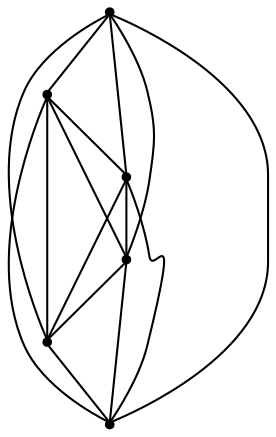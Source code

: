 graph {
  node [shape=point,comment="{\"directed\":false,\"doi\":\"10.1007/978-3-642-18469-7_18\",\"figure\":\"6 (2)\"}"]

  v0 [pos="1340.998352257016,961.2019681654238"]
  v1 [pos="1239.1893278508583,784.9905228756204"]
  v2 [pos="1267.6711099393387,918.8912392652696"]
  v3 [pos="1210.7074185007793,918.8912392652696"]
  v4 [pos="1239.1893278508583,869.5957020359274"]
  v5 [pos="1137.3845030774564,961.2019681654235"]

  v0 -- v1 [id="-1",pos="1340.998352257016,961.2019681654238 1402.1947644670634,954.7593943399413 1446.5730473675733,899.9548092390036 1440.1219024082145,838.7950685170422 1433.670757448856,777.6394610435186 1378.829662214375,733.2865894729239 1317.6333772659264,739.7334396208284 1286.2491398967686,743.0422639663484 1257.7464869061077,759.4865518470674 1239.1893278508583,784.9905228756204"]
  v4 -- v1 [id="-2",pos="1239.1893278508583,869.5957020359274 1239.1893278508583,784.9905228756204 1239.1893278508583,784.9905228756204 1239.1893278508583,784.9905228756204"]
  v5 -- v1 [id="-3",pos="1137.3845030774564,961.2019681654235 1106.0045926026532,957.9015533907634 1077.4977399792367,941.4531322616067 1058.9407081855857,915.9448849106316 1022.7566723613037,866.2035927343865 1033.7740907422426,796.5716465415811 1083.5485199492055,760.4075667758752 1133.3187495234126,724.2434234217317 1203.0012196554192,735.2535070217973 1239.1893278508583,784.9905228756204"]
  v5 -- v4 [id="-4",pos="1137.3845030774564,961.2019681654235 1128.3020973041687,918.5077532957924 1155.5746396821658,876.5344246450345 1198.3057757111972,867.4538050041524 1211.8835701956107,864.5741390233468 1225.986955082497,865.3076316499553 1239.1893278508583,869.5957020359274"]
  v5 -- v2 [id="-5",pos="1137.3845030774564,961.2019681654235 1147.7014736193614,970.4910466015532 1160.282682524655,976.8921130744546 1173.8606042706672,979.7800455521358 1216.5916130381,988.8523351077049 1258.5888314276497,961.5938160144326 1267.6711099393387,918.8912392652696"]
  v3 -- v5 [id="-6",pos="1210.7074185007793,918.8912392652696 1137.3845030774564,961.2019681654235 1137.3845030774564,961.2019681654235 1137.3845030774564,961.2019681654235"]
  v3 -- v4 [id="-7",pos="1210.7074185007793,918.8912392652696 1218.451414040942,901.5133618422263 1227.996797510161,884.9899063568149 1239.1893278508583,869.5957020359274"]
  v3 -- v1 [id="-8",pos="1210.7074185007793,918.8912392652696 1178.2516384708902,889.678154677109 1175.6412485591416,839.7034929352242 1204.8736195565286,807.2649961344395 1214.1605347188656,796.959218068168 1225.9952270864098,789.2829490695615 1239.1893278508583,784.9905228756204"]
  v3 -- v0 [id="-9",pos="1210.7074185007793,918.8912392652696 1213.5933297736306,932.4641435591678 1220.0028601902268,945.0369765993315 1229.293847723721,955.3469515024782 1258.5221463499508,987.7896451401383 1308.5299733288593,990.4108877109277 1340.998352257016,961.2019681654238"]
  v4 -- v0 [id="-10",pos="1239.1893278508583,869.5957020359274 1280.7362947043428,856.1061303893781 1325.35637464231,878.8264062864283 1338.8550124123558,920.3455863165327 1343.1461462576294,933.5434936973605 1343.8800638971113,947.6332289141818 1340.998352257016,961.2019681654238"]
  v5 -- v0 [id="-11",pos="1137.3845030774564,961.2019681654235 1112.3722539532898,1017.3943868119953 1137.676568446385,1083.2048586761234 1193.9021426127067,1108.2005832208163 1250.1275895174294,1133.1920473401965 1315.9820307616922,1107.908839469548 1340.9984795186147,1051.7165003085233 1353.8174130902084,1022.9077586973411 1353.8174130902084,990.0149860990279 1340.998352257016,961.2019681654238"]
  v2 -- v1 [id="-12",pos="1267.6711099393387,918.8912392652696 1277.9798084773306,909.6146559571096 1285.6694633148647,897.7877788773052 1289.9563975273825,884.6023348302281 1303.4592349301843,843.0874152254365 1280.732095071587,798.4885835785764 1239.1893278508583,784.9905228756204"]
  v2 -- v3 [id="-13",pos="1267.6711099393387,918.8912392652696 1248.734838581676,920.8831629671914 1229.644071643238,920.8831629671914 1210.7074185007793,918.8912392652696"]
  v2 -- v0 [id="-14",pos="1267.6711099393387,918.8912392652696 1340.998352257016,961.2019681654238 1340.998352257016,961.2019681654238 1340.998352257016,961.2019681654238"]
  v4 -- v2 [id="-15",pos="1239.1893278508583,869.5957020359274 1250.3779130819971,884.9899063568149 1259.9231692896174,901.5133618422263 1267.6711099393387,918.8912392652696"]
}